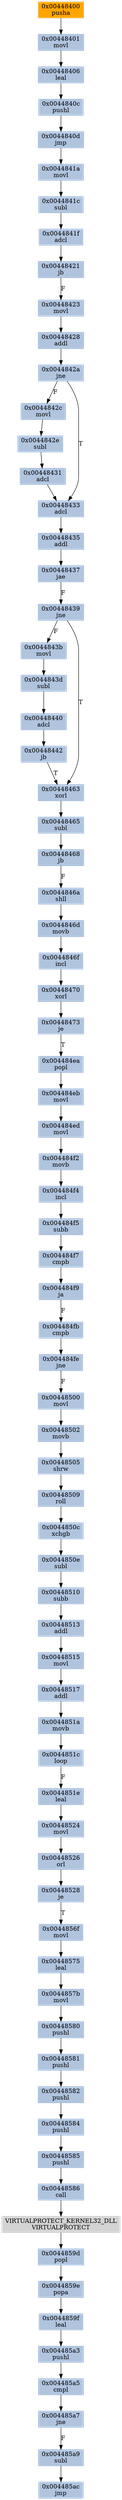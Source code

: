 strict digraph G {
	graph [bgcolor=transparent,
		name=G
	];
	node [color=lightsteelblue,
		fillcolor=lightsteelblue,
		shape=rectangle,
		style=filled
	];
	"0x0044840c"	[label="0x0044840c
pushl"];
	"0x0044840d"	[label="0x0044840d
jmp"];
	"0x0044840c" -> "0x0044840d"	[color="#000000"];
	"0x00448509"	[label="0x00448509
roll"];
	"0x0044850c"	[label="0x0044850c
xchgb"];
	"0x00448509" -> "0x0044850c"	[color="#000000"];
	"0x0044842c"	[label="0x0044842c
movl"];
	"0x0044842e"	[label="0x0044842e
subl"];
	"0x0044842c" -> "0x0044842e"	[color="#000000"];
	"0x00448500"	[label="0x00448500
movl"];
	"0x00448502"	[label="0x00448502
movb"];
	"0x00448500" -> "0x00448502"	[color="#000000"];
	"0x00448470"	[label="0x00448470
xorl"];
	"0x00448473"	[label="0x00448473
je"];
	"0x00448470" -> "0x00448473"	[color="#000000"];
	"0x0044851c"	[label="0x0044851c
loop"];
	"0x0044851e"	[label="0x0044851e
leal"];
	"0x0044851c" -> "0x0044851e"	[color="#000000",
		label=F];
	"0x00448505"	[label="0x00448505
shrw"];
	"0x00448505" -> "0x00448509"	[color="#000000"];
	"0x00448584"	[label="0x00448584
pushl"];
	"0x00448585"	[label="0x00448585
pushl"];
	"0x00448584" -> "0x00448585"	[color="#000000"];
	"0x0044841a"	[label="0x0044841a
movl"];
	"0x0044841c"	[label="0x0044841c
subl"];
	"0x0044841a" -> "0x0044841c"	[color="#000000"];
	"0x00448580"	[label="0x00448580
pushl"];
	"0x00448581"	[label="0x00448581
pushl"];
	"0x00448580" -> "0x00448581"	[color="#000000"];
	"0x0044859d"	[label="0x0044859d
popl"];
	"0x0044859e"	[label="0x0044859e
popa"];
	"0x0044859d" -> "0x0044859e"	[color="#000000"];
	"0x004484ed"	[label="0x004484ed
movl"];
	"0x004484f2"	[label="0x004484f2
movb"];
	"0x004484ed" -> "0x004484f2"	[color="#000000"];
	"0x00448437"	[label="0x00448437
jae"];
	"0x00448439"	[label="0x00448439
jne"];
	"0x00448437" -> "0x00448439"	[color="#000000",
		label=F];
	"0x0044856f"	[label="0x0044856f
movl"];
	"0x00448575"	[label="0x00448575
leal"];
	"0x0044856f" -> "0x00448575"	[color="#000000"];
	"0x004484f5"	[label="0x004484f5
subb"];
	"0x004484f7"	[label="0x004484f7
cmpb"];
	"0x004484f5" -> "0x004484f7"	[color="#000000"];
	"0x0044850e"	[label="0x0044850e
subl"];
	"0x0044850c" -> "0x0044850e"	[color="#000000"];
	"0x00448421"	[label="0x00448421
jb"];
	"0x00448423"	[label="0x00448423
movl"];
	"0x00448421" -> "0x00448423"	[color="#000000",
		label=F];
	"0x004485a3"	[label="0x004485a3
pushl"];
	"0x004485a5"	[label="0x004485a5
cmpl"];
	"0x004485a3" -> "0x004485a5"	[color="#000000"];
	"0x0044846a"	[label="0x0044846a
shll"];
	"0x0044846d"	[label="0x0044846d
movb"];
	"0x0044846a" -> "0x0044846d"	[color="#000000"];
	"0x0044859f"	[label="0x0044859f
leal"];
	"0x0044859e" -> "0x0044859f"	[color="#000000"];
	"0x004485a9"	[label="0x004485a9
subl"];
	"0x004485ac"	[label="0x004485ac
jmp"];
	"0x004485a9" -> "0x004485ac"	[color="#000000"];
	"0x0044857b"	[label="0x0044857b
movl"];
	"0x00448575" -> "0x0044857b"	[color="#000000"];
	"0x00448526"	[label="0x00448526
orl"];
	"0x00448528"	[label="0x00448528
je"];
	"0x00448526" -> "0x00448528"	[color="#000000"];
	"0x0044841f"	[label="0x0044841f
adcl"];
	"0x0044841f" -> "0x00448421"	[color="#000000"];
	"0x00448510"	[label="0x00448510
subb"];
	"0x00448513"	[label="0x00448513
addl"];
	"0x00448510" -> "0x00448513"	[color="#000000"];
	"0x004485a7"	[label="0x004485a7
jne"];
	"0x004485a7" -> "0x004485a9"	[color="#000000",
		label=F];
	"0x0044843b"	[label="0x0044843b
movl"];
	"0x0044843d"	[label="0x0044843d
subl"];
	"0x0044843b" -> "0x0044843d"	[color="#000000"];
	"0x00448517"	[label="0x00448517
addl"];
	"0x0044851a"	[label="0x0044851a
movb"];
	"0x00448517" -> "0x0044851a"	[color="#000000"];
	"0x004484ea"	[label="0x004484ea
popl"];
	"0x00448473" -> "0x004484ea"	[color="#000000",
		label=T];
	"0x00448439" -> "0x0044843b"	[color="#000000",
		label=F];
	"0x00448463"	[label="0x00448463
xorl"];
	"0x00448439" -> "0x00448463"	[color="#000000",
		label=T];
	"0x0044857b" -> "0x00448580"	[color="#000000"];
	"0x00448515"	[label="0x00448515
movl"];
	"0x00448515" -> "0x00448517"	[color="#000000"];
	"0x00448428"	[label="0x00448428
addl"];
	"0x0044842a"	[label="0x0044842a
jne"];
	"0x00448428" -> "0x0044842a"	[color="#000000"];
	"0x00448582"	[label="0x00448582
pushl"];
	"0x00448582" -> "0x00448584"	[color="#000000"];
	"0x00448528" -> "0x0044856f"	[color="#000000",
		label=T];
	"0x0044841c" -> "0x0044841f"	[color="#000000"];
	"0x00448502" -> "0x00448505"	[color="#000000"];
	"0x004485a5" -> "0x004485a7"	[color="#000000"];
	"0x00448586"	[label="0x00448586
call"];
	"0x00448585" -> "0x00448586"	[color="#000000"];
	"0x004484f9"	[label="0x004484f9
ja"];
	"0x004484fb"	[label="0x004484fb
cmpb"];
	"0x004484f9" -> "0x004484fb"	[color="#000000",
		label=F];
	VIRTUALPROTECT_KERNEL32_DLL	[color=lightgrey,
		fillcolor=lightgrey,
		label="VIRTUALPROTECT_KERNEL32_DLL
VIRTUALPROTECT"];
	"0x00448586" -> VIRTUALPROTECT_KERNEL32_DLL	[color="#000000"];
	"0x004484eb"	[label="0x004484eb
movl"];
	"0x004484eb" -> "0x004484ed"	[color="#000000"];
	"0x00448435"	[label="0x00448435
addl"];
	"0x00448435" -> "0x00448437"	[color="#000000"];
	"0x00448440"	[label="0x00448440
adcl"];
	"0x0044843d" -> "0x00448440"	[color="#000000"];
	"0x0044846f"	[label="0x0044846f
incl"];
	"0x0044846f" -> "0x00448470"	[color="#000000"];
	"0x004484f7" -> "0x004484f9"	[color="#000000"];
	"0x0044859f" -> "0x004485a3"	[color="#000000"];
	"0x0044851a" -> "0x0044851c"	[color="#000000"];
	"0x0044850e" -> "0x00448510"	[color="#000000"];
	"0x00448406"	[label="0x00448406
leal"];
	"0x00448406" -> "0x0044840c"	[color="#000000"];
	VIRTUALPROTECT_KERNEL32_DLL -> "0x0044859d"	[color="#000000"];
	"0x004484f4"	[label="0x004484f4
incl"];
	"0x004484f2" -> "0x004484f4"	[color="#000000"];
	"0x00448465"	[label="0x00448465
subl"];
	"0x00448468"	[label="0x00448468
jb"];
	"0x00448465" -> "0x00448468"	[color="#000000"];
	"0x00448431"	[label="0x00448431
adcl"];
	"0x00448433"	[label="0x00448433
adcl"];
	"0x00448431" -> "0x00448433"	[color="#000000"];
	"0x00448442"	[label="0x00448442
jb"];
	"0x00448440" -> "0x00448442"	[color="#000000"];
	"0x00448513" -> "0x00448515"	[color="#000000"];
	"0x00448433" -> "0x00448435"	[color="#000000"];
	"0x004484fe"	[label="0x004484fe
jne"];
	"0x004484fb" -> "0x004484fe"	[color="#000000"];
	"0x00448442" -> "0x00448463"	[color="#000000",
		label=T];
	"0x004484ea" -> "0x004484eb"	[color="#000000"];
	"0x0044846d" -> "0x0044846f"	[color="#000000"];
	"0x00448524"	[label="0x00448524
movl"];
	"0x0044851e" -> "0x00448524"	[color="#000000"];
	"0x0044842e" -> "0x00448431"	[color="#000000"];
	"0x00448463" -> "0x00448465"	[color="#000000"];
	"0x004484f4" -> "0x004484f5"	[color="#000000"];
	"0x0044840d" -> "0x0044841a"	[color="#000000"];
	"0x00448581" -> "0x00448582"	[color="#000000"];
	"0x00448400"	[color=lightgrey,
		fillcolor=orange,
		label="0x00448400
pusha"];
	"0x00448401"	[label="0x00448401
movl"];
	"0x00448400" -> "0x00448401"	[color="#000000"];
	"0x0044842a" -> "0x0044842c"	[color="#000000",
		label=F];
	"0x0044842a" -> "0x00448433"	[color="#000000",
		label=T];
	"0x00448524" -> "0x00448526"	[color="#000000"];
	"0x00448468" -> "0x0044846a"	[color="#000000",
		label=F];
	"0x00448423" -> "0x00448428"	[color="#000000"];
	"0x00448401" -> "0x00448406"	[color="#000000"];
	"0x004484fe" -> "0x00448500"	[color="#000000",
		label=F];
}
